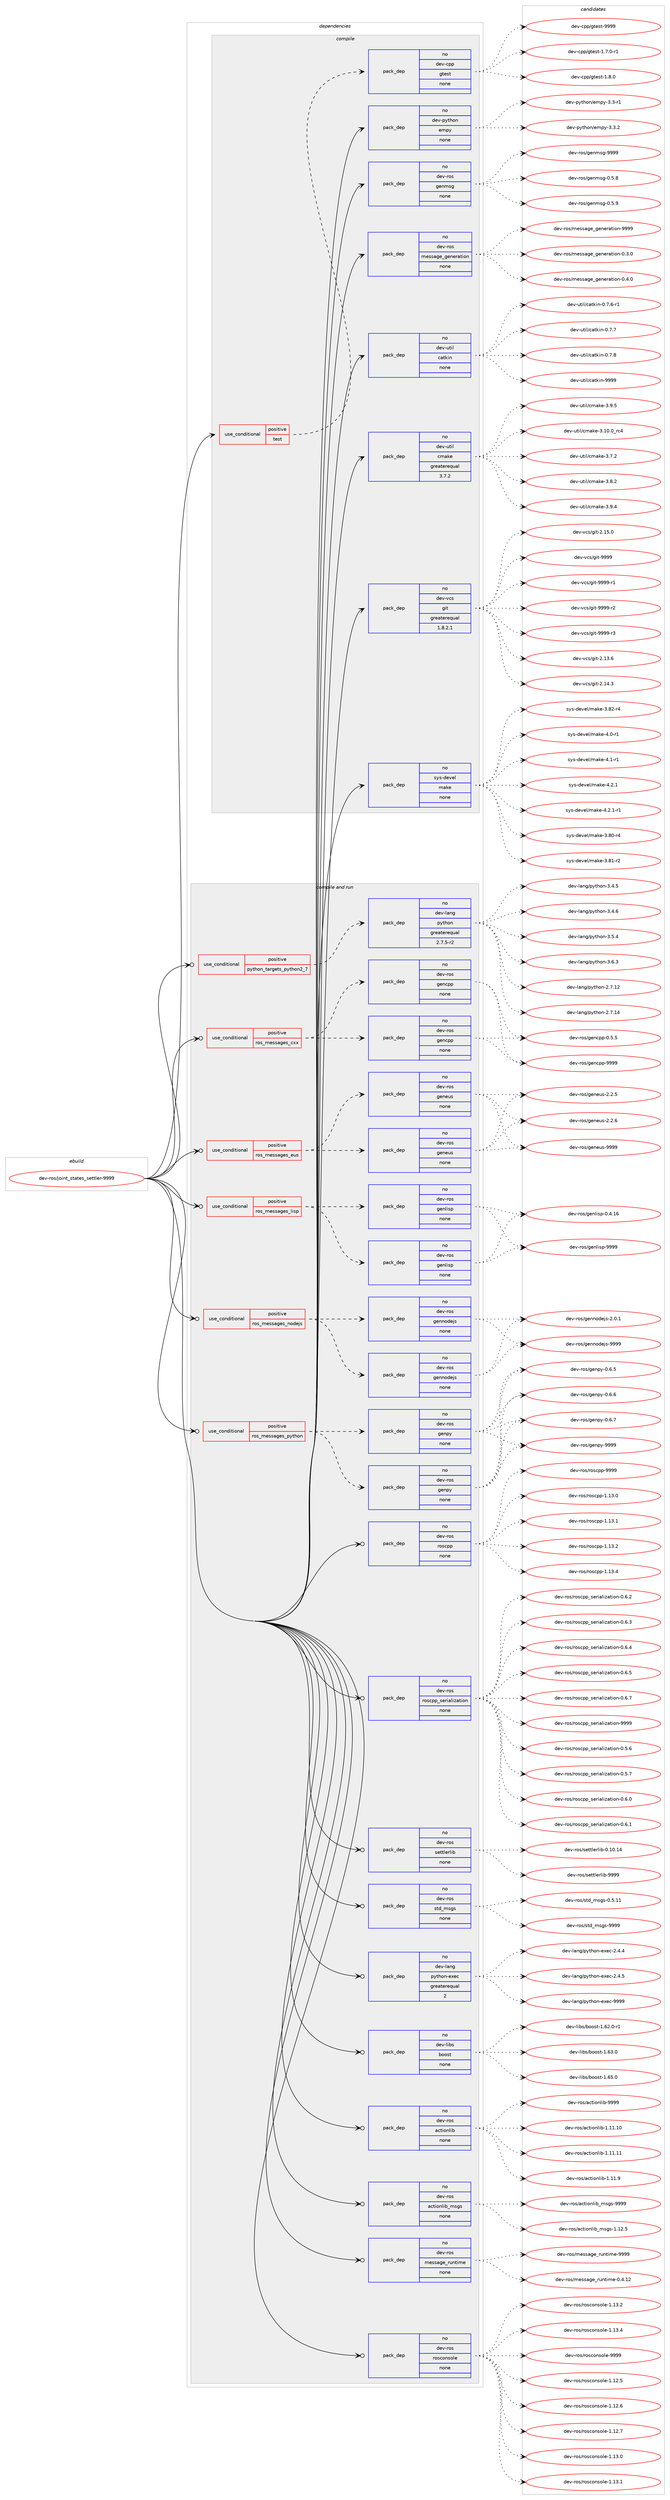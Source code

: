 digraph prolog {

# *************
# Graph options
# *************

newrank=true;
concentrate=true;
compound=true;
graph [rankdir=LR,fontname=Helvetica,fontsize=10,ranksep=1.5];#, ranksep=2.5, nodesep=0.2];
edge  [arrowhead=vee];
node  [fontname=Helvetica,fontsize=10];

# **********
# The ebuild
# **********

subgraph cluster_leftcol {
color=gray;
rank=same;
label=<<i>ebuild</i>>;
id [label="dev-ros/joint_states_settler-9999", color=red, width=4, href="../dev-ros/joint_states_settler-9999.svg"];
}

# ****************
# The dependencies
# ****************

subgraph cluster_midcol {
color=gray;
label=<<i>dependencies</i>>;
subgraph cluster_compile {
fillcolor="#eeeeee";
style=filled;
label=<<i>compile</i>>;
subgraph cond45605 {
dependency203434 [label=<<TABLE BORDER="0" CELLBORDER="1" CELLSPACING="0" CELLPADDING="4"><TR><TD ROWSPAN="3" CELLPADDING="10">use_conditional</TD></TR><TR><TD>positive</TD></TR><TR><TD>test</TD></TR></TABLE>>, shape=none, color=red];
subgraph pack153842 {
dependency203435 [label=<<TABLE BORDER="0" CELLBORDER="1" CELLSPACING="0" CELLPADDING="4" WIDTH="220"><TR><TD ROWSPAN="6" CELLPADDING="30">pack_dep</TD></TR><TR><TD WIDTH="110">no</TD></TR><TR><TD>dev-cpp</TD></TR><TR><TD>gtest</TD></TR><TR><TD>none</TD></TR><TR><TD></TD></TR></TABLE>>, shape=none, color=blue];
}
dependency203434:e -> dependency203435:w [weight=20,style="dashed",arrowhead="vee"];
}
id:e -> dependency203434:w [weight=20,style="solid",arrowhead="vee"];
subgraph pack153843 {
dependency203436 [label=<<TABLE BORDER="0" CELLBORDER="1" CELLSPACING="0" CELLPADDING="4" WIDTH="220"><TR><TD ROWSPAN="6" CELLPADDING="30">pack_dep</TD></TR><TR><TD WIDTH="110">no</TD></TR><TR><TD>dev-python</TD></TR><TR><TD>empy</TD></TR><TR><TD>none</TD></TR><TR><TD></TD></TR></TABLE>>, shape=none, color=blue];
}
id:e -> dependency203436:w [weight=20,style="solid",arrowhead="vee"];
subgraph pack153844 {
dependency203437 [label=<<TABLE BORDER="0" CELLBORDER="1" CELLSPACING="0" CELLPADDING="4" WIDTH="220"><TR><TD ROWSPAN="6" CELLPADDING="30">pack_dep</TD></TR><TR><TD WIDTH="110">no</TD></TR><TR><TD>dev-ros</TD></TR><TR><TD>genmsg</TD></TR><TR><TD>none</TD></TR><TR><TD></TD></TR></TABLE>>, shape=none, color=blue];
}
id:e -> dependency203437:w [weight=20,style="solid",arrowhead="vee"];
subgraph pack153845 {
dependency203438 [label=<<TABLE BORDER="0" CELLBORDER="1" CELLSPACING="0" CELLPADDING="4" WIDTH="220"><TR><TD ROWSPAN="6" CELLPADDING="30">pack_dep</TD></TR><TR><TD WIDTH="110">no</TD></TR><TR><TD>dev-ros</TD></TR><TR><TD>message_generation</TD></TR><TR><TD>none</TD></TR><TR><TD></TD></TR></TABLE>>, shape=none, color=blue];
}
id:e -> dependency203438:w [weight=20,style="solid",arrowhead="vee"];
subgraph pack153846 {
dependency203439 [label=<<TABLE BORDER="0" CELLBORDER="1" CELLSPACING="0" CELLPADDING="4" WIDTH="220"><TR><TD ROWSPAN="6" CELLPADDING="30">pack_dep</TD></TR><TR><TD WIDTH="110">no</TD></TR><TR><TD>dev-util</TD></TR><TR><TD>catkin</TD></TR><TR><TD>none</TD></TR><TR><TD></TD></TR></TABLE>>, shape=none, color=blue];
}
id:e -> dependency203439:w [weight=20,style="solid",arrowhead="vee"];
subgraph pack153847 {
dependency203440 [label=<<TABLE BORDER="0" CELLBORDER="1" CELLSPACING="0" CELLPADDING="4" WIDTH="220"><TR><TD ROWSPAN="6" CELLPADDING="30">pack_dep</TD></TR><TR><TD WIDTH="110">no</TD></TR><TR><TD>dev-util</TD></TR><TR><TD>cmake</TD></TR><TR><TD>greaterequal</TD></TR><TR><TD>3.7.2</TD></TR></TABLE>>, shape=none, color=blue];
}
id:e -> dependency203440:w [weight=20,style="solid",arrowhead="vee"];
subgraph pack153848 {
dependency203441 [label=<<TABLE BORDER="0" CELLBORDER="1" CELLSPACING="0" CELLPADDING="4" WIDTH="220"><TR><TD ROWSPAN="6" CELLPADDING="30">pack_dep</TD></TR><TR><TD WIDTH="110">no</TD></TR><TR><TD>dev-vcs</TD></TR><TR><TD>git</TD></TR><TR><TD>greaterequal</TD></TR><TR><TD>1.8.2.1</TD></TR></TABLE>>, shape=none, color=blue];
}
id:e -> dependency203441:w [weight=20,style="solid",arrowhead="vee"];
subgraph pack153849 {
dependency203442 [label=<<TABLE BORDER="0" CELLBORDER="1" CELLSPACING="0" CELLPADDING="4" WIDTH="220"><TR><TD ROWSPAN="6" CELLPADDING="30">pack_dep</TD></TR><TR><TD WIDTH="110">no</TD></TR><TR><TD>sys-devel</TD></TR><TR><TD>make</TD></TR><TR><TD>none</TD></TR><TR><TD></TD></TR></TABLE>>, shape=none, color=blue];
}
id:e -> dependency203442:w [weight=20,style="solid",arrowhead="vee"];
}
subgraph cluster_compileandrun {
fillcolor="#eeeeee";
style=filled;
label=<<i>compile and run</i>>;
subgraph cond45606 {
dependency203443 [label=<<TABLE BORDER="0" CELLBORDER="1" CELLSPACING="0" CELLPADDING="4"><TR><TD ROWSPAN="3" CELLPADDING="10">use_conditional</TD></TR><TR><TD>positive</TD></TR><TR><TD>python_targets_python2_7</TD></TR></TABLE>>, shape=none, color=red];
subgraph pack153850 {
dependency203444 [label=<<TABLE BORDER="0" CELLBORDER="1" CELLSPACING="0" CELLPADDING="4" WIDTH="220"><TR><TD ROWSPAN="6" CELLPADDING="30">pack_dep</TD></TR><TR><TD WIDTH="110">no</TD></TR><TR><TD>dev-lang</TD></TR><TR><TD>python</TD></TR><TR><TD>greaterequal</TD></TR><TR><TD>2.7.5-r2</TD></TR></TABLE>>, shape=none, color=blue];
}
dependency203443:e -> dependency203444:w [weight=20,style="dashed",arrowhead="vee"];
}
id:e -> dependency203443:w [weight=20,style="solid",arrowhead="odotvee"];
subgraph cond45607 {
dependency203445 [label=<<TABLE BORDER="0" CELLBORDER="1" CELLSPACING="0" CELLPADDING="4"><TR><TD ROWSPAN="3" CELLPADDING="10">use_conditional</TD></TR><TR><TD>positive</TD></TR><TR><TD>ros_messages_cxx</TD></TR></TABLE>>, shape=none, color=red];
subgraph pack153851 {
dependency203446 [label=<<TABLE BORDER="0" CELLBORDER="1" CELLSPACING="0" CELLPADDING="4" WIDTH="220"><TR><TD ROWSPAN="6" CELLPADDING="30">pack_dep</TD></TR><TR><TD WIDTH="110">no</TD></TR><TR><TD>dev-ros</TD></TR><TR><TD>gencpp</TD></TR><TR><TD>none</TD></TR><TR><TD></TD></TR></TABLE>>, shape=none, color=blue];
}
dependency203445:e -> dependency203446:w [weight=20,style="dashed",arrowhead="vee"];
subgraph pack153852 {
dependency203447 [label=<<TABLE BORDER="0" CELLBORDER="1" CELLSPACING="0" CELLPADDING="4" WIDTH="220"><TR><TD ROWSPAN="6" CELLPADDING="30">pack_dep</TD></TR><TR><TD WIDTH="110">no</TD></TR><TR><TD>dev-ros</TD></TR><TR><TD>gencpp</TD></TR><TR><TD>none</TD></TR><TR><TD></TD></TR></TABLE>>, shape=none, color=blue];
}
dependency203445:e -> dependency203447:w [weight=20,style="dashed",arrowhead="vee"];
}
id:e -> dependency203445:w [weight=20,style="solid",arrowhead="odotvee"];
subgraph cond45608 {
dependency203448 [label=<<TABLE BORDER="0" CELLBORDER="1" CELLSPACING="0" CELLPADDING="4"><TR><TD ROWSPAN="3" CELLPADDING="10">use_conditional</TD></TR><TR><TD>positive</TD></TR><TR><TD>ros_messages_eus</TD></TR></TABLE>>, shape=none, color=red];
subgraph pack153853 {
dependency203449 [label=<<TABLE BORDER="0" CELLBORDER="1" CELLSPACING="0" CELLPADDING="4" WIDTH="220"><TR><TD ROWSPAN="6" CELLPADDING="30">pack_dep</TD></TR><TR><TD WIDTH="110">no</TD></TR><TR><TD>dev-ros</TD></TR><TR><TD>geneus</TD></TR><TR><TD>none</TD></TR><TR><TD></TD></TR></TABLE>>, shape=none, color=blue];
}
dependency203448:e -> dependency203449:w [weight=20,style="dashed",arrowhead="vee"];
subgraph pack153854 {
dependency203450 [label=<<TABLE BORDER="0" CELLBORDER="1" CELLSPACING="0" CELLPADDING="4" WIDTH="220"><TR><TD ROWSPAN="6" CELLPADDING="30">pack_dep</TD></TR><TR><TD WIDTH="110">no</TD></TR><TR><TD>dev-ros</TD></TR><TR><TD>geneus</TD></TR><TR><TD>none</TD></TR><TR><TD></TD></TR></TABLE>>, shape=none, color=blue];
}
dependency203448:e -> dependency203450:w [weight=20,style="dashed",arrowhead="vee"];
}
id:e -> dependency203448:w [weight=20,style="solid",arrowhead="odotvee"];
subgraph cond45609 {
dependency203451 [label=<<TABLE BORDER="0" CELLBORDER="1" CELLSPACING="0" CELLPADDING="4"><TR><TD ROWSPAN="3" CELLPADDING="10">use_conditional</TD></TR><TR><TD>positive</TD></TR><TR><TD>ros_messages_lisp</TD></TR></TABLE>>, shape=none, color=red];
subgraph pack153855 {
dependency203452 [label=<<TABLE BORDER="0" CELLBORDER="1" CELLSPACING="0" CELLPADDING="4" WIDTH="220"><TR><TD ROWSPAN="6" CELLPADDING="30">pack_dep</TD></TR><TR><TD WIDTH="110">no</TD></TR><TR><TD>dev-ros</TD></TR><TR><TD>genlisp</TD></TR><TR><TD>none</TD></TR><TR><TD></TD></TR></TABLE>>, shape=none, color=blue];
}
dependency203451:e -> dependency203452:w [weight=20,style="dashed",arrowhead="vee"];
subgraph pack153856 {
dependency203453 [label=<<TABLE BORDER="0" CELLBORDER="1" CELLSPACING="0" CELLPADDING="4" WIDTH="220"><TR><TD ROWSPAN="6" CELLPADDING="30">pack_dep</TD></TR><TR><TD WIDTH="110">no</TD></TR><TR><TD>dev-ros</TD></TR><TR><TD>genlisp</TD></TR><TR><TD>none</TD></TR><TR><TD></TD></TR></TABLE>>, shape=none, color=blue];
}
dependency203451:e -> dependency203453:w [weight=20,style="dashed",arrowhead="vee"];
}
id:e -> dependency203451:w [weight=20,style="solid",arrowhead="odotvee"];
subgraph cond45610 {
dependency203454 [label=<<TABLE BORDER="0" CELLBORDER="1" CELLSPACING="0" CELLPADDING="4"><TR><TD ROWSPAN="3" CELLPADDING="10">use_conditional</TD></TR><TR><TD>positive</TD></TR><TR><TD>ros_messages_nodejs</TD></TR></TABLE>>, shape=none, color=red];
subgraph pack153857 {
dependency203455 [label=<<TABLE BORDER="0" CELLBORDER="1" CELLSPACING="0" CELLPADDING="4" WIDTH="220"><TR><TD ROWSPAN="6" CELLPADDING="30">pack_dep</TD></TR><TR><TD WIDTH="110">no</TD></TR><TR><TD>dev-ros</TD></TR><TR><TD>gennodejs</TD></TR><TR><TD>none</TD></TR><TR><TD></TD></TR></TABLE>>, shape=none, color=blue];
}
dependency203454:e -> dependency203455:w [weight=20,style="dashed",arrowhead="vee"];
subgraph pack153858 {
dependency203456 [label=<<TABLE BORDER="0" CELLBORDER="1" CELLSPACING="0" CELLPADDING="4" WIDTH="220"><TR><TD ROWSPAN="6" CELLPADDING="30">pack_dep</TD></TR><TR><TD WIDTH="110">no</TD></TR><TR><TD>dev-ros</TD></TR><TR><TD>gennodejs</TD></TR><TR><TD>none</TD></TR><TR><TD></TD></TR></TABLE>>, shape=none, color=blue];
}
dependency203454:e -> dependency203456:w [weight=20,style="dashed",arrowhead="vee"];
}
id:e -> dependency203454:w [weight=20,style="solid",arrowhead="odotvee"];
subgraph cond45611 {
dependency203457 [label=<<TABLE BORDER="0" CELLBORDER="1" CELLSPACING="0" CELLPADDING="4"><TR><TD ROWSPAN="3" CELLPADDING="10">use_conditional</TD></TR><TR><TD>positive</TD></TR><TR><TD>ros_messages_python</TD></TR></TABLE>>, shape=none, color=red];
subgraph pack153859 {
dependency203458 [label=<<TABLE BORDER="0" CELLBORDER="1" CELLSPACING="0" CELLPADDING="4" WIDTH="220"><TR><TD ROWSPAN="6" CELLPADDING="30">pack_dep</TD></TR><TR><TD WIDTH="110">no</TD></TR><TR><TD>dev-ros</TD></TR><TR><TD>genpy</TD></TR><TR><TD>none</TD></TR><TR><TD></TD></TR></TABLE>>, shape=none, color=blue];
}
dependency203457:e -> dependency203458:w [weight=20,style="dashed",arrowhead="vee"];
subgraph pack153860 {
dependency203459 [label=<<TABLE BORDER="0" CELLBORDER="1" CELLSPACING="0" CELLPADDING="4" WIDTH="220"><TR><TD ROWSPAN="6" CELLPADDING="30">pack_dep</TD></TR><TR><TD WIDTH="110">no</TD></TR><TR><TD>dev-ros</TD></TR><TR><TD>genpy</TD></TR><TR><TD>none</TD></TR><TR><TD></TD></TR></TABLE>>, shape=none, color=blue];
}
dependency203457:e -> dependency203459:w [weight=20,style="dashed",arrowhead="vee"];
}
id:e -> dependency203457:w [weight=20,style="solid",arrowhead="odotvee"];
subgraph pack153861 {
dependency203460 [label=<<TABLE BORDER="0" CELLBORDER="1" CELLSPACING="0" CELLPADDING="4" WIDTH="220"><TR><TD ROWSPAN="6" CELLPADDING="30">pack_dep</TD></TR><TR><TD WIDTH="110">no</TD></TR><TR><TD>dev-lang</TD></TR><TR><TD>python-exec</TD></TR><TR><TD>greaterequal</TD></TR><TR><TD>2</TD></TR></TABLE>>, shape=none, color=blue];
}
id:e -> dependency203460:w [weight=20,style="solid",arrowhead="odotvee"];
subgraph pack153862 {
dependency203461 [label=<<TABLE BORDER="0" CELLBORDER="1" CELLSPACING="0" CELLPADDING="4" WIDTH="220"><TR><TD ROWSPAN="6" CELLPADDING="30">pack_dep</TD></TR><TR><TD WIDTH="110">no</TD></TR><TR><TD>dev-libs</TD></TR><TR><TD>boost</TD></TR><TR><TD>none</TD></TR><TR><TD></TD></TR></TABLE>>, shape=none, color=blue];
}
id:e -> dependency203461:w [weight=20,style="solid",arrowhead="odotvee"];
subgraph pack153863 {
dependency203462 [label=<<TABLE BORDER="0" CELLBORDER="1" CELLSPACING="0" CELLPADDING="4" WIDTH="220"><TR><TD ROWSPAN="6" CELLPADDING="30">pack_dep</TD></TR><TR><TD WIDTH="110">no</TD></TR><TR><TD>dev-ros</TD></TR><TR><TD>actionlib</TD></TR><TR><TD>none</TD></TR><TR><TD></TD></TR></TABLE>>, shape=none, color=blue];
}
id:e -> dependency203462:w [weight=20,style="solid",arrowhead="odotvee"];
subgraph pack153864 {
dependency203463 [label=<<TABLE BORDER="0" CELLBORDER="1" CELLSPACING="0" CELLPADDING="4" WIDTH="220"><TR><TD ROWSPAN="6" CELLPADDING="30">pack_dep</TD></TR><TR><TD WIDTH="110">no</TD></TR><TR><TD>dev-ros</TD></TR><TR><TD>actionlib_msgs</TD></TR><TR><TD>none</TD></TR><TR><TD></TD></TR></TABLE>>, shape=none, color=blue];
}
id:e -> dependency203463:w [weight=20,style="solid",arrowhead="odotvee"];
subgraph pack153865 {
dependency203464 [label=<<TABLE BORDER="0" CELLBORDER="1" CELLSPACING="0" CELLPADDING="4" WIDTH="220"><TR><TD ROWSPAN="6" CELLPADDING="30">pack_dep</TD></TR><TR><TD WIDTH="110">no</TD></TR><TR><TD>dev-ros</TD></TR><TR><TD>message_runtime</TD></TR><TR><TD>none</TD></TR><TR><TD></TD></TR></TABLE>>, shape=none, color=blue];
}
id:e -> dependency203464:w [weight=20,style="solid",arrowhead="odotvee"];
subgraph pack153866 {
dependency203465 [label=<<TABLE BORDER="0" CELLBORDER="1" CELLSPACING="0" CELLPADDING="4" WIDTH="220"><TR><TD ROWSPAN="6" CELLPADDING="30">pack_dep</TD></TR><TR><TD WIDTH="110">no</TD></TR><TR><TD>dev-ros</TD></TR><TR><TD>rosconsole</TD></TR><TR><TD>none</TD></TR><TR><TD></TD></TR></TABLE>>, shape=none, color=blue];
}
id:e -> dependency203465:w [weight=20,style="solid",arrowhead="odotvee"];
subgraph pack153867 {
dependency203466 [label=<<TABLE BORDER="0" CELLBORDER="1" CELLSPACING="0" CELLPADDING="4" WIDTH="220"><TR><TD ROWSPAN="6" CELLPADDING="30">pack_dep</TD></TR><TR><TD WIDTH="110">no</TD></TR><TR><TD>dev-ros</TD></TR><TR><TD>roscpp</TD></TR><TR><TD>none</TD></TR><TR><TD></TD></TR></TABLE>>, shape=none, color=blue];
}
id:e -> dependency203466:w [weight=20,style="solid",arrowhead="odotvee"];
subgraph pack153868 {
dependency203467 [label=<<TABLE BORDER="0" CELLBORDER="1" CELLSPACING="0" CELLPADDING="4" WIDTH="220"><TR><TD ROWSPAN="6" CELLPADDING="30">pack_dep</TD></TR><TR><TD WIDTH="110">no</TD></TR><TR><TD>dev-ros</TD></TR><TR><TD>roscpp_serialization</TD></TR><TR><TD>none</TD></TR><TR><TD></TD></TR></TABLE>>, shape=none, color=blue];
}
id:e -> dependency203467:w [weight=20,style="solid",arrowhead="odotvee"];
subgraph pack153869 {
dependency203468 [label=<<TABLE BORDER="0" CELLBORDER="1" CELLSPACING="0" CELLPADDING="4" WIDTH="220"><TR><TD ROWSPAN="6" CELLPADDING="30">pack_dep</TD></TR><TR><TD WIDTH="110">no</TD></TR><TR><TD>dev-ros</TD></TR><TR><TD>settlerlib</TD></TR><TR><TD>none</TD></TR><TR><TD></TD></TR></TABLE>>, shape=none, color=blue];
}
id:e -> dependency203468:w [weight=20,style="solid",arrowhead="odotvee"];
subgraph pack153870 {
dependency203469 [label=<<TABLE BORDER="0" CELLBORDER="1" CELLSPACING="0" CELLPADDING="4" WIDTH="220"><TR><TD ROWSPAN="6" CELLPADDING="30">pack_dep</TD></TR><TR><TD WIDTH="110">no</TD></TR><TR><TD>dev-ros</TD></TR><TR><TD>std_msgs</TD></TR><TR><TD>none</TD></TR><TR><TD></TD></TR></TABLE>>, shape=none, color=blue];
}
id:e -> dependency203469:w [weight=20,style="solid",arrowhead="odotvee"];
}
subgraph cluster_run {
fillcolor="#eeeeee";
style=filled;
label=<<i>run</i>>;
}
}

# **************
# The candidates
# **************

subgraph cluster_choices {
rank=same;
color=gray;
label=<<i>candidates</i>>;

subgraph choice153842 {
color=black;
nodesep=1;
choice1001011184599112112471031161011151164549465546484511449 [label="dev-cpp/gtest-1.7.0-r1", color=red, width=4,href="../dev-cpp/gtest-1.7.0-r1.svg"];
choice100101118459911211247103116101115116454946564648 [label="dev-cpp/gtest-1.8.0", color=red, width=4,href="../dev-cpp/gtest-1.8.0.svg"];
choice1001011184599112112471031161011151164557575757 [label="dev-cpp/gtest-9999", color=red, width=4,href="../dev-cpp/gtest-9999.svg"];
dependency203435:e -> choice1001011184599112112471031161011151164549465546484511449:w [style=dotted,weight="100"];
dependency203435:e -> choice100101118459911211247103116101115116454946564648:w [style=dotted,weight="100"];
dependency203435:e -> choice1001011184599112112471031161011151164557575757:w [style=dotted,weight="100"];
}
subgraph choice153843 {
color=black;
nodesep=1;
choice1001011184511212111610411111047101109112121455146514511449 [label="dev-python/empy-3.3-r1", color=red, width=4,href="../dev-python/empy-3.3-r1.svg"];
choice1001011184511212111610411111047101109112121455146514650 [label="dev-python/empy-3.3.2", color=red, width=4,href="../dev-python/empy-3.3.2.svg"];
dependency203436:e -> choice1001011184511212111610411111047101109112121455146514511449:w [style=dotted,weight="100"];
dependency203436:e -> choice1001011184511212111610411111047101109112121455146514650:w [style=dotted,weight="100"];
}
subgraph choice153844 {
color=black;
nodesep=1;
choice1001011184511411111547103101110109115103454846534656 [label="dev-ros/genmsg-0.5.8", color=red, width=4,href="../dev-ros/genmsg-0.5.8.svg"];
choice1001011184511411111547103101110109115103454846534657 [label="dev-ros/genmsg-0.5.9", color=red, width=4,href="../dev-ros/genmsg-0.5.9.svg"];
choice10010111845114111115471031011101091151034557575757 [label="dev-ros/genmsg-9999", color=red, width=4,href="../dev-ros/genmsg-9999.svg"];
dependency203437:e -> choice1001011184511411111547103101110109115103454846534656:w [style=dotted,weight="100"];
dependency203437:e -> choice1001011184511411111547103101110109115103454846534657:w [style=dotted,weight="100"];
dependency203437:e -> choice10010111845114111115471031011101091151034557575757:w [style=dotted,weight="100"];
}
subgraph choice153845 {
color=black;
nodesep=1;
choice1001011184511411111547109101115115971031019510310111010111497116105111110454846514648 [label="dev-ros/message_generation-0.3.0", color=red, width=4,href="../dev-ros/message_generation-0.3.0.svg"];
choice1001011184511411111547109101115115971031019510310111010111497116105111110454846524648 [label="dev-ros/message_generation-0.4.0", color=red, width=4,href="../dev-ros/message_generation-0.4.0.svg"];
choice10010111845114111115471091011151159710310195103101110101114971161051111104557575757 [label="dev-ros/message_generation-9999", color=red, width=4,href="../dev-ros/message_generation-9999.svg"];
dependency203438:e -> choice1001011184511411111547109101115115971031019510310111010111497116105111110454846514648:w [style=dotted,weight="100"];
dependency203438:e -> choice1001011184511411111547109101115115971031019510310111010111497116105111110454846524648:w [style=dotted,weight="100"];
dependency203438:e -> choice10010111845114111115471091011151159710310195103101110101114971161051111104557575757:w [style=dotted,weight="100"];
}
subgraph choice153846 {
color=black;
nodesep=1;
choice100101118451171161051084799971161071051104548465546544511449 [label="dev-util/catkin-0.7.6-r1", color=red, width=4,href="../dev-util/catkin-0.7.6-r1.svg"];
choice10010111845117116105108479997116107105110454846554655 [label="dev-util/catkin-0.7.7", color=red, width=4,href="../dev-util/catkin-0.7.7.svg"];
choice10010111845117116105108479997116107105110454846554656 [label="dev-util/catkin-0.7.8", color=red, width=4,href="../dev-util/catkin-0.7.8.svg"];
choice100101118451171161051084799971161071051104557575757 [label="dev-util/catkin-9999", color=red, width=4,href="../dev-util/catkin-9999.svg"];
dependency203439:e -> choice100101118451171161051084799971161071051104548465546544511449:w [style=dotted,weight="100"];
dependency203439:e -> choice10010111845117116105108479997116107105110454846554655:w [style=dotted,weight="100"];
dependency203439:e -> choice10010111845117116105108479997116107105110454846554656:w [style=dotted,weight="100"];
dependency203439:e -> choice100101118451171161051084799971161071051104557575757:w [style=dotted,weight="100"];
}
subgraph choice153847 {
color=black;
nodesep=1;
choice1001011184511711610510847991099710710145514649484648951149952 [label="dev-util/cmake-3.10.0_rc4", color=red, width=4,href="../dev-util/cmake-3.10.0_rc4.svg"];
choice10010111845117116105108479910997107101455146554650 [label="dev-util/cmake-3.7.2", color=red, width=4,href="../dev-util/cmake-3.7.2.svg"];
choice10010111845117116105108479910997107101455146564650 [label="dev-util/cmake-3.8.2", color=red, width=4,href="../dev-util/cmake-3.8.2.svg"];
choice10010111845117116105108479910997107101455146574652 [label="dev-util/cmake-3.9.4", color=red, width=4,href="../dev-util/cmake-3.9.4.svg"];
choice10010111845117116105108479910997107101455146574653 [label="dev-util/cmake-3.9.5", color=red, width=4,href="../dev-util/cmake-3.9.5.svg"];
dependency203440:e -> choice1001011184511711610510847991099710710145514649484648951149952:w [style=dotted,weight="100"];
dependency203440:e -> choice10010111845117116105108479910997107101455146554650:w [style=dotted,weight="100"];
dependency203440:e -> choice10010111845117116105108479910997107101455146564650:w [style=dotted,weight="100"];
dependency203440:e -> choice10010111845117116105108479910997107101455146574652:w [style=dotted,weight="100"];
dependency203440:e -> choice10010111845117116105108479910997107101455146574653:w [style=dotted,weight="100"];
}
subgraph choice153848 {
color=black;
nodesep=1;
choice10010111845118991154710310511645504649514654 [label="dev-vcs/git-2.13.6", color=red, width=4,href="../dev-vcs/git-2.13.6.svg"];
choice10010111845118991154710310511645504649524651 [label="dev-vcs/git-2.14.3", color=red, width=4,href="../dev-vcs/git-2.14.3.svg"];
choice10010111845118991154710310511645504649534648 [label="dev-vcs/git-2.15.0", color=red, width=4,href="../dev-vcs/git-2.15.0.svg"];
choice1001011184511899115471031051164557575757 [label="dev-vcs/git-9999", color=red, width=4,href="../dev-vcs/git-9999.svg"];
choice10010111845118991154710310511645575757574511449 [label="dev-vcs/git-9999-r1", color=red, width=4,href="../dev-vcs/git-9999-r1.svg"];
choice10010111845118991154710310511645575757574511450 [label="dev-vcs/git-9999-r2", color=red, width=4,href="../dev-vcs/git-9999-r2.svg"];
choice10010111845118991154710310511645575757574511451 [label="dev-vcs/git-9999-r3", color=red, width=4,href="../dev-vcs/git-9999-r3.svg"];
dependency203441:e -> choice10010111845118991154710310511645504649514654:w [style=dotted,weight="100"];
dependency203441:e -> choice10010111845118991154710310511645504649524651:w [style=dotted,weight="100"];
dependency203441:e -> choice10010111845118991154710310511645504649534648:w [style=dotted,weight="100"];
dependency203441:e -> choice1001011184511899115471031051164557575757:w [style=dotted,weight="100"];
dependency203441:e -> choice10010111845118991154710310511645575757574511449:w [style=dotted,weight="100"];
dependency203441:e -> choice10010111845118991154710310511645575757574511450:w [style=dotted,weight="100"];
dependency203441:e -> choice10010111845118991154710310511645575757574511451:w [style=dotted,weight="100"];
}
subgraph choice153849 {
color=black;
nodesep=1;
choice11512111545100101118101108471099710710145514656484511452 [label="sys-devel/make-3.80-r4", color=red, width=4,href="../sys-devel/make-3.80-r4.svg"];
choice11512111545100101118101108471099710710145514656494511450 [label="sys-devel/make-3.81-r2", color=red, width=4,href="../sys-devel/make-3.81-r2.svg"];
choice11512111545100101118101108471099710710145514656504511452 [label="sys-devel/make-3.82-r4", color=red, width=4,href="../sys-devel/make-3.82-r4.svg"];
choice115121115451001011181011084710997107101455246484511449 [label="sys-devel/make-4.0-r1", color=red, width=4,href="../sys-devel/make-4.0-r1.svg"];
choice115121115451001011181011084710997107101455246494511449 [label="sys-devel/make-4.1-r1", color=red, width=4,href="../sys-devel/make-4.1-r1.svg"];
choice115121115451001011181011084710997107101455246504649 [label="sys-devel/make-4.2.1", color=red, width=4,href="../sys-devel/make-4.2.1.svg"];
choice1151211154510010111810110847109971071014552465046494511449 [label="sys-devel/make-4.2.1-r1", color=red, width=4,href="../sys-devel/make-4.2.1-r1.svg"];
dependency203442:e -> choice11512111545100101118101108471099710710145514656484511452:w [style=dotted,weight="100"];
dependency203442:e -> choice11512111545100101118101108471099710710145514656494511450:w [style=dotted,weight="100"];
dependency203442:e -> choice11512111545100101118101108471099710710145514656504511452:w [style=dotted,weight="100"];
dependency203442:e -> choice115121115451001011181011084710997107101455246484511449:w [style=dotted,weight="100"];
dependency203442:e -> choice115121115451001011181011084710997107101455246494511449:w [style=dotted,weight="100"];
dependency203442:e -> choice115121115451001011181011084710997107101455246504649:w [style=dotted,weight="100"];
dependency203442:e -> choice1151211154510010111810110847109971071014552465046494511449:w [style=dotted,weight="100"];
}
subgraph choice153850 {
color=black;
nodesep=1;
choice10010111845108971101034711212111610411111045504655464950 [label="dev-lang/python-2.7.12", color=red, width=4,href="../dev-lang/python-2.7.12.svg"];
choice10010111845108971101034711212111610411111045504655464952 [label="dev-lang/python-2.7.14", color=red, width=4,href="../dev-lang/python-2.7.14.svg"];
choice100101118451089711010347112121116104111110455146524653 [label="dev-lang/python-3.4.5", color=red, width=4,href="../dev-lang/python-3.4.5.svg"];
choice100101118451089711010347112121116104111110455146524654 [label="dev-lang/python-3.4.6", color=red, width=4,href="../dev-lang/python-3.4.6.svg"];
choice100101118451089711010347112121116104111110455146534652 [label="dev-lang/python-3.5.4", color=red, width=4,href="../dev-lang/python-3.5.4.svg"];
choice100101118451089711010347112121116104111110455146544651 [label="dev-lang/python-3.6.3", color=red, width=4,href="../dev-lang/python-3.6.3.svg"];
dependency203444:e -> choice10010111845108971101034711212111610411111045504655464950:w [style=dotted,weight="100"];
dependency203444:e -> choice10010111845108971101034711212111610411111045504655464952:w [style=dotted,weight="100"];
dependency203444:e -> choice100101118451089711010347112121116104111110455146524653:w [style=dotted,weight="100"];
dependency203444:e -> choice100101118451089711010347112121116104111110455146524654:w [style=dotted,weight="100"];
dependency203444:e -> choice100101118451089711010347112121116104111110455146534652:w [style=dotted,weight="100"];
dependency203444:e -> choice100101118451089711010347112121116104111110455146544651:w [style=dotted,weight="100"];
}
subgraph choice153851 {
color=black;
nodesep=1;
choice100101118451141111154710310111099112112454846534653 [label="dev-ros/gencpp-0.5.5", color=red, width=4,href="../dev-ros/gencpp-0.5.5.svg"];
choice1001011184511411111547103101110991121124557575757 [label="dev-ros/gencpp-9999", color=red, width=4,href="../dev-ros/gencpp-9999.svg"];
dependency203446:e -> choice100101118451141111154710310111099112112454846534653:w [style=dotted,weight="100"];
dependency203446:e -> choice1001011184511411111547103101110991121124557575757:w [style=dotted,weight="100"];
}
subgraph choice153852 {
color=black;
nodesep=1;
choice100101118451141111154710310111099112112454846534653 [label="dev-ros/gencpp-0.5.5", color=red, width=4,href="../dev-ros/gencpp-0.5.5.svg"];
choice1001011184511411111547103101110991121124557575757 [label="dev-ros/gencpp-9999", color=red, width=4,href="../dev-ros/gencpp-9999.svg"];
dependency203447:e -> choice100101118451141111154710310111099112112454846534653:w [style=dotted,weight="100"];
dependency203447:e -> choice1001011184511411111547103101110991121124557575757:w [style=dotted,weight="100"];
}
subgraph choice153853 {
color=black;
nodesep=1;
choice1001011184511411111547103101110101117115455046504653 [label="dev-ros/geneus-2.2.5", color=red, width=4,href="../dev-ros/geneus-2.2.5.svg"];
choice1001011184511411111547103101110101117115455046504654 [label="dev-ros/geneus-2.2.6", color=red, width=4,href="../dev-ros/geneus-2.2.6.svg"];
choice10010111845114111115471031011101011171154557575757 [label="dev-ros/geneus-9999", color=red, width=4,href="../dev-ros/geneus-9999.svg"];
dependency203449:e -> choice1001011184511411111547103101110101117115455046504653:w [style=dotted,weight="100"];
dependency203449:e -> choice1001011184511411111547103101110101117115455046504654:w [style=dotted,weight="100"];
dependency203449:e -> choice10010111845114111115471031011101011171154557575757:w [style=dotted,weight="100"];
}
subgraph choice153854 {
color=black;
nodesep=1;
choice1001011184511411111547103101110101117115455046504653 [label="dev-ros/geneus-2.2.5", color=red, width=4,href="../dev-ros/geneus-2.2.5.svg"];
choice1001011184511411111547103101110101117115455046504654 [label="dev-ros/geneus-2.2.6", color=red, width=4,href="../dev-ros/geneus-2.2.6.svg"];
choice10010111845114111115471031011101011171154557575757 [label="dev-ros/geneus-9999", color=red, width=4,href="../dev-ros/geneus-9999.svg"];
dependency203450:e -> choice1001011184511411111547103101110101117115455046504653:w [style=dotted,weight="100"];
dependency203450:e -> choice1001011184511411111547103101110101117115455046504654:w [style=dotted,weight="100"];
dependency203450:e -> choice10010111845114111115471031011101011171154557575757:w [style=dotted,weight="100"];
}
subgraph choice153855 {
color=black;
nodesep=1;
choice100101118451141111154710310111010810511511245484652464954 [label="dev-ros/genlisp-0.4.16", color=red, width=4,href="../dev-ros/genlisp-0.4.16.svg"];
choice10010111845114111115471031011101081051151124557575757 [label="dev-ros/genlisp-9999", color=red, width=4,href="../dev-ros/genlisp-9999.svg"];
dependency203452:e -> choice100101118451141111154710310111010810511511245484652464954:w [style=dotted,weight="100"];
dependency203452:e -> choice10010111845114111115471031011101081051151124557575757:w [style=dotted,weight="100"];
}
subgraph choice153856 {
color=black;
nodesep=1;
choice100101118451141111154710310111010810511511245484652464954 [label="dev-ros/genlisp-0.4.16", color=red, width=4,href="../dev-ros/genlisp-0.4.16.svg"];
choice10010111845114111115471031011101081051151124557575757 [label="dev-ros/genlisp-9999", color=red, width=4,href="../dev-ros/genlisp-9999.svg"];
dependency203453:e -> choice100101118451141111154710310111010810511511245484652464954:w [style=dotted,weight="100"];
dependency203453:e -> choice10010111845114111115471031011101081051151124557575757:w [style=dotted,weight="100"];
}
subgraph choice153857 {
color=black;
nodesep=1;
choice1001011184511411111547103101110110111100101106115455046484649 [label="dev-ros/gennodejs-2.0.1", color=red, width=4,href="../dev-ros/gennodejs-2.0.1.svg"];
choice10010111845114111115471031011101101111001011061154557575757 [label="dev-ros/gennodejs-9999", color=red, width=4,href="../dev-ros/gennodejs-9999.svg"];
dependency203455:e -> choice1001011184511411111547103101110110111100101106115455046484649:w [style=dotted,weight="100"];
dependency203455:e -> choice10010111845114111115471031011101101111001011061154557575757:w [style=dotted,weight="100"];
}
subgraph choice153858 {
color=black;
nodesep=1;
choice1001011184511411111547103101110110111100101106115455046484649 [label="dev-ros/gennodejs-2.0.1", color=red, width=4,href="../dev-ros/gennodejs-2.0.1.svg"];
choice10010111845114111115471031011101101111001011061154557575757 [label="dev-ros/gennodejs-9999", color=red, width=4,href="../dev-ros/gennodejs-9999.svg"];
dependency203456:e -> choice1001011184511411111547103101110110111100101106115455046484649:w [style=dotted,weight="100"];
dependency203456:e -> choice10010111845114111115471031011101101111001011061154557575757:w [style=dotted,weight="100"];
}
subgraph choice153859 {
color=black;
nodesep=1;
choice1001011184511411111547103101110112121454846544653 [label="dev-ros/genpy-0.6.5", color=red, width=4,href="../dev-ros/genpy-0.6.5.svg"];
choice1001011184511411111547103101110112121454846544654 [label="dev-ros/genpy-0.6.6", color=red, width=4,href="../dev-ros/genpy-0.6.6.svg"];
choice1001011184511411111547103101110112121454846544655 [label="dev-ros/genpy-0.6.7", color=red, width=4,href="../dev-ros/genpy-0.6.7.svg"];
choice10010111845114111115471031011101121214557575757 [label="dev-ros/genpy-9999", color=red, width=4,href="../dev-ros/genpy-9999.svg"];
dependency203458:e -> choice1001011184511411111547103101110112121454846544653:w [style=dotted,weight="100"];
dependency203458:e -> choice1001011184511411111547103101110112121454846544654:w [style=dotted,weight="100"];
dependency203458:e -> choice1001011184511411111547103101110112121454846544655:w [style=dotted,weight="100"];
dependency203458:e -> choice10010111845114111115471031011101121214557575757:w [style=dotted,weight="100"];
}
subgraph choice153860 {
color=black;
nodesep=1;
choice1001011184511411111547103101110112121454846544653 [label="dev-ros/genpy-0.6.5", color=red, width=4,href="../dev-ros/genpy-0.6.5.svg"];
choice1001011184511411111547103101110112121454846544654 [label="dev-ros/genpy-0.6.6", color=red, width=4,href="../dev-ros/genpy-0.6.6.svg"];
choice1001011184511411111547103101110112121454846544655 [label="dev-ros/genpy-0.6.7", color=red, width=4,href="../dev-ros/genpy-0.6.7.svg"];
choice10010111845114111115471031011101121214557575757 [label="dev-ros/genpy-9999", color=red, width=4,href="../dev-ros/genpy-9999.svg"];
dependency203459:e -> choice1001011184511411111547103101110112121454846544653:w [style=dotted,weight="100"];
dependency203459:e -> choice1001011184511411111547103101110112121454846544654:w [style=dotted,weight="100"];
dependency203459:e -> choice1001011184511411111547103101110112121454846544655:w [style=dotted,weight="100"];
dependency203459:e -> choice10010111845114111115471031011101121214557575757:w [style=dotted,weight="100"];
}
subgraph choice153861 {
color=black;
nodesep=1;
choice1001011184510897110103471121211161041111104510112010199455046524652 [label="dev-lang/python-exec-2.4.4", color=red, width=4,href="../dev-lang/python-exec-2.4.4.svg"];
choice1001011184510897110103471121211161041111104510112010199455046524653 [label="dev-lang/python-exec-2.4.5", color=red, width=4,href="../dev-lang/python-exec-2.4.5.svg"];
choice10010111845108971101034711212111610411111045101120101994557575757 [label="dev-lang/python-exec-9999", color=red, width=4,href="../dev-lang/python-exec-9999.svg"];
dependency203460:e -> choice1001011184510897110103471121211161041111104510112010199455046524652:w [style=dotted,weight="100"];
dependency203460:e -> choice1001011184510897110103471121211161041111104510112010199455046524653:w [style=dotted,weight="100"];
dependency203460:e -> choice10010111845108971101034711212111610411111045101120101994557575757:w [style=dotted,weight="100"];
}
subgraph choice153862 {
color=black;
nodesep=1;
choice10010111845108105981154798111111115116454946545046484511449 [label="dev-libs/boost-1.62.0-r1", color=red, width=4,href="../dev-libs/boost-1.62.0-r1.svg"];
choice1001011184510810598115479811111111511645494654514648 [label="dev-libs/boost-1.63.0", color=red, width=4,href="../dev-libs/boost-1.63.0.svg"];
choice1001011184510810598115479811111111511645494654534648 [label="dev-libs/boost-1.65.0", color=red, width=4,href="../dev-libs/boost-1.65.0.svg"];
dependency203461:e -> choice10010111845108105981154798111111115116454946545046484511449:w [style=dotted,weight="100"];
dependency203461:e -> choice1001011184510810598115479811111111511645494654514648:w [style=dotted,weight="100"];
dependency203461:e -> choice1001011184510810598115479811111111511645494654534648:w [style=dotted,weight="100"];
}
subgraph choice153863 {
color=black;
nodesep=1;
choice10010111845114111115479799116105111110108105984549464949464948 [label="dev-ros/actionlib-1.11.10", color=red, width=4,href="../dev-ros/actionlib-1.11.10.svg"];
choice10010111845114111115479799116105111110108105984549464949464949 [label="dev-ros/actionlib-1.11.11", color=red, width=4,href="../dev-ros/actionlib-1.11.11.svg"];
choice100101118451141111154797991161051111101081059845494649494657 [label="dev-ros/actionlib-1.11.9", color=red, width=4,href="../dev-ros/actionlib-1.11.9.svg"];
choice10010111845114111115479799116105111110108105984557575757 [label="dev-ros/actionlib-9999", color=red, width=4,href="../dev-ros/actionlib-9999.svg"];
dependency203462:e -> choice10010111845114111115479799116105111110108105984549464949464948:w [style=dotted,weight="100"];
dependency203462:e -> choice10010111845114111115479799116105111110108105984549464949464949:w [style=dotted,weight="100"];
dependency203462:e -> choice100101118451141111154797991161051111101081059845494649494657:w [style=dotted,weight="100"];
dependency203462:e -> choice10010111845114111115479799116105111110108105984557575757:w [style=dotted,weight="100"];
}
subgraph choice153864 {
color=black;
nodesep=1;
choice10010111845114111115479799116105111110108105989510911510311545494649504653 [label="dev-ros/actionlib_msgs-1.12.5", color=red, width=4,href="../dev-ros/actionlib_msgs-1.12.5.svg"];
choice1001011184511411111547979911610511111010810598951091151031154557575757 [label="dev-ros/actionlib_msgs-9999", color=red, width=4,href="../dev-ros/actionlib_msgs-9999.svg"];
dependency203463:e -> choice10010111845114111115479799116105111110108105989510911510311545494649504653:w [style=dotted,weight="100"];
dependency203463:e -> choice1001011184511411111547979911610511111010810598951091151031154557575757:w [style=dotted,weight="100"];
}
subgraph choice153865 {
color=black;
nodesep=1;
choice1001011184511411111547109101115115971031019511411711011610510910145484652464950 [label="dev-ros/message_runtime-0.4.12", color=red, width=4,href="../dev-ros/message_runtime-0.4.12.svg"];
choice100101118451141111154710910111511597103101951141171101161051091014557575757 [label="dev-ros/message_runtime-9999", color=red, width=4,href="../dev-ros/message_runtime-9999.svg"];
dependency203464:e -> choice1001011184511411111547109101115115971031019511411711011610510910145484652464950:w [style=dotted,weight="100"];
dependency203464:e -> choice100101118451141111154710910111511597103101951141171101161051091014557575757:w [style=dotted,weight="100"];
}
subgraph choice153866 {
color=black;
nodesep=1;
choice10010111845114111115471141111159911111011511110810145494649504653 [label="dev-ros/rosconsole-1.12.5", color=red, width=4,href="../dev-ros/rosconsole-1.12.5.svg"];
choice10010111845114111115471141111159911111011511110810145494649504654 [label="dev-ros/rosconsole-1.12.6", color=red, width=4,href="../dev-ros/rosconsole-1.12.6.svg"];
choice10010111845114111115471141111159911111011511110810145494649504655 [label="dev-ros/rosconsole-1.12.7", color=red, width=4,href="../dev-ros/rosconsole-1.12.7.svg"];
choice10010111845114111115471141111159911111011511110810145494649514648 [label="dev-ros/rosconsole-1.13.0", color=red, width=4,href="../dev-ros/rosconsole-1.13.0.svg"];
choice10010111845114111115471141111159911111011511110810145494649514649 [label="dev-ros/rosconsole-1.13.1", color=red, width=4,href="../dev-ros/rosconsole-1.13.1.svg"];
choice10010111845114111115471141111159911111011511110810145494649514650 [label="dev-ros/rosconsole-1.13.2", color=red, width=4,href="../dev-ros/rosconsole-1.13.2.svg"];
choice10010111845114111115471141111159911111011511110810145494649514652 [label="dev-ros/rosconsole-1.13.4", color=red, width=4,href="../dev-ros/rosconsole-1.13.4.svg"];
choice1001011184511411111547114111115991111101151111081014557575757 [label="dev-ros/rosconsole-9999", color=red, width=4,href="../dev-ros/rosconsole-9999.svg"];
dependency203465:e -> choice10010111845114111115471141111159911111011511110810145494649504653:w [style=dotted,weight="100"];
dependency203465:e -> choice10010111845114111115471141111159911111011511110810145494649504654:w [style=dotted,weight="100"];
dependency203465:e -> choice10010111845114111115471141111159911111011511110810145494649504655:w [style=dotted,weight="100"];
dependency203465:e -> choice10010111845114111115471141111159911111011511110810145494649514648:w [style=dotted,weight="100"];
dependency203465:e -> choice10010111845114111115471141111159911111011511110810145494649514649:w [style=dotted,weight="100"];
dependency203465:e -> choice10010111845114111115471141111159911111011511110810145494649514650:w [style=dotted,weight="100"];
dependency203465:e -> choice10010111845114111115471141111159911111011511110810145494649514652:w [style=dotted,weight="100"];
dependency203465:e -> choice1001011184511411111547114111115991111101151111081014557575757:w [style=dotted,weight="100"];
}
subgraph choice153867 {
color=black;
nodesep=1;
choice10010111845114111115471141111159911211245494649514648 [label="dev-ros/roscpp-1.13.0", color=red, width=4,href="../dev-ros/roscpp-1.13.0.svg"];
choice10010111845114111115471141111159911211245494649514649 [label="dev-ros/roscpp-1.13.1", color=red, width=4,href="../dev-ros/roscpp-1.13.1.svg"];
choice10010111845114111115471141111159911211245494649514650 [label="dev-ros/roscpp-1.13.2", color=red, width=4,href="../dev-ros/roscpp-1.13.2.svg"];
choice10010111845114111115471141111159911211245494649514652 [label="dev-ros/roscpp-1.13.4", color=red, width=4,href="../dev-ros/roscpp-1.13.4.svg"];
choice1001011184511411111547114111115991121124557575757 [label="dev-ros/roscpp-9999", color=red, width=4,href="../dev-ros/roscpp-9999.svg"];
dependency203466:e -> choice10010111845114111115471141111159911211245494649514648:w [style=dotted,weight="100"];
dependency203466:e -> choice10010111845114111115471141111159911211245494649514649:w [style=dotted,weight="100"];
dependency203466:e -> choice10010111845114111115471141111159911211245494649514650:w [style=dotted,weight="100"];
dependency203466:e -> choice10010111845114111115471141111159911211245494649514652:w [style=dotted,weight="100"];
dependency203466:e -> choice1001011184511411111547114111115991121124557575757:w [style=dotted,weight="100"];
}
subgraph choice153868 {
color=black;
nodesep=1;
choice100101118451141111154711411111599112112951151011141059710810512297116105111110454846534654 [label="dev-ros/roscpp_serialization-0.5.6", color=red, width=4,href="../dev-ros/roscpp_serialization-0.5.6.svg"];
choice100101118451141111154711411111599112112951151011141059710810512297116105111110454846534655 [label="dev-ros/roscpp_serialization-0.5.7", color=red, width=4,href="../dev-ros/roscpp_serialization-0.5.7.svg"];
choice100101118451141111154711411111599112112951151011141059710810512297116105111110454846544648 [label="dev-ros/roscpp_serialization-0.6.0", color=red, width=4,href="../dev-ros/roscpp_serialization-0.6.0.svg"];
choice100101118451141111154711411111599112112951151011141059710810512297116105111110454846544649 [label="dev-ros/roscpp_serialization-0.6.1", color=red, width=4,href="../dev-ros/roscpp_serialization-0.6.1.svg"];
choice100101118451141111154711411111599112112951151011141059710810512297116105111110454846544650 [label="dev-ros/roscpp_serialization-0.6.2", color=red, width=4,href="../dev-ros/roscpp_serialization-0.6.2.svg"];
choice100101118451141111154711411111599112112951151011141059710810512297116105111110454846544651 [label="dev-ros/roscpp_serialization-0.6.3", color=red, width=4,href="../dev-ros/roscpp_serialization-0.6.3.svg"];
choice100101118451141111154711411111599112112951151011141059710810512297116105111110454846544652 [label="dev-ros/roscpp_serialization-0.6.4", color=red, width=4,href="../dev-ros/roscpp_serialization-0.6.4.svg"];
choice100101118451141111154711411111599112112951151011141059710810512297116105111110454846544653 [label="dev-ros/roscpp_serialization-0.6.5", color=red, width=4,href="../dev-ros/roscpp_serialization-0.6.5.svg"];
choice100101118451141111154711411111599112112951151011141059710810512297116105111110454846544655 [label="dev-ros/roscpp_serialization-0.6.7", color=red, width=4,href="../dev-ros/roscpp_serialization-0.6.7.svg"];
choice1001011184511411111547114111115991121129511510111410597108105122971161051111104557575757 [label="dev-ros/roscpp_serialization-9999", color=red, width=4,href="../dev-ros/roscpp_serialization-9999.svg"];
dependency203467:e -> choice100101118451141111154711411111599112112951151011141059710810512297116105111110454846534654:w [style=dotted,weight="100"];
dependency203467:e -> choice100101118451141111154711411111599112112951151011141059710810512297116105111110454846534655:w [style=dotted,weight="100"];
dependency203467:e -> choice100101118451141111154711411111599112112951151011141059710810512297116105111110454846544648:w [style=dotted,weight="100"];
dependency203467:e -> choice100101118451141111154711411111599112112951151011141059710810512297116105111110454846544649:w [style=dotted,weight="100"];
dependency203467:e -> choice100101118451141111154711411111599112112951151011141059710810512297116105111110454846544650:w [style=dotted,weight="100"];
dependency203467:e -> choice100101118451141111154711411111599112112951151011141059710810512297116105111110454846544651:w [style=dotted,weight="100"];
dependency203467:e -> choice100101118451141111154711411111599112112951151011141059710810512297116105111110454846544652:w [style=dotted,weight="100"];
dependency203467:e -> choice100101118451141111154711411111599112112951151011141059710810512297116105111110454846544653:w [style=dotted,weight="100"];
dependency203467:e -> choice100101118451141111154711411111599112112951151011141059710810512297116105111110454846544655:w [style=dotted,weight="100"];
dependency203467:e -> choice1001011184511411111547114111115991121129511510111410597108105122971161051111104557575757:w [style=dotted,weight="100"];
}
subgraph choice153869 {
color=black;
nodesep=1;
choice1001011184511411111547115101116116108101114108105984548464948464952 [label="dev-ros/settlerlib-0.10.14", color=red, width=4,href="../dev-ros/settlerlib-0.10.14.svg"];
choice1001011184511411111547115101116116108101114108105984557575757 [label="dev-ros/settlerlib-9999", color=red, width=4,href="../dev-ros/settlerlib-9999.svg"];
dependency203468:e -> choice1001011184511411111547115101116116108101114108105984548464948464952:w [style=dotted,weight="100"];
dependency203468:e -> choice1001011184511411111547115101116116108101114108105984557575757:w [style=dotted,weight="100"];
}
subgraph choice153870 {
color=black;
nodesep=1;
choice10010111845114111115471151161009510911510311545484653464949 [label="dev-ros/std_msgs-0.5.11", color=red, width=4,href="../dev-ros/std_msgs-0.5.11.svg"];
choice1001011184511411111547115116100951091151031154557575757 [label="dev-ros/std_msgs-9999", color=red, width=4,href="../dev-ros/std_msgs-9999.svg"];
dependency203469:e -> choice10010111845114111115471151161009510911510311545484653464949:w [style=dotted,weight="100"];
dependency203469:e -> choice1001011184511411111547115116100951091151031154557575757:w [style=dotted,weight="100"];
}
}

}
